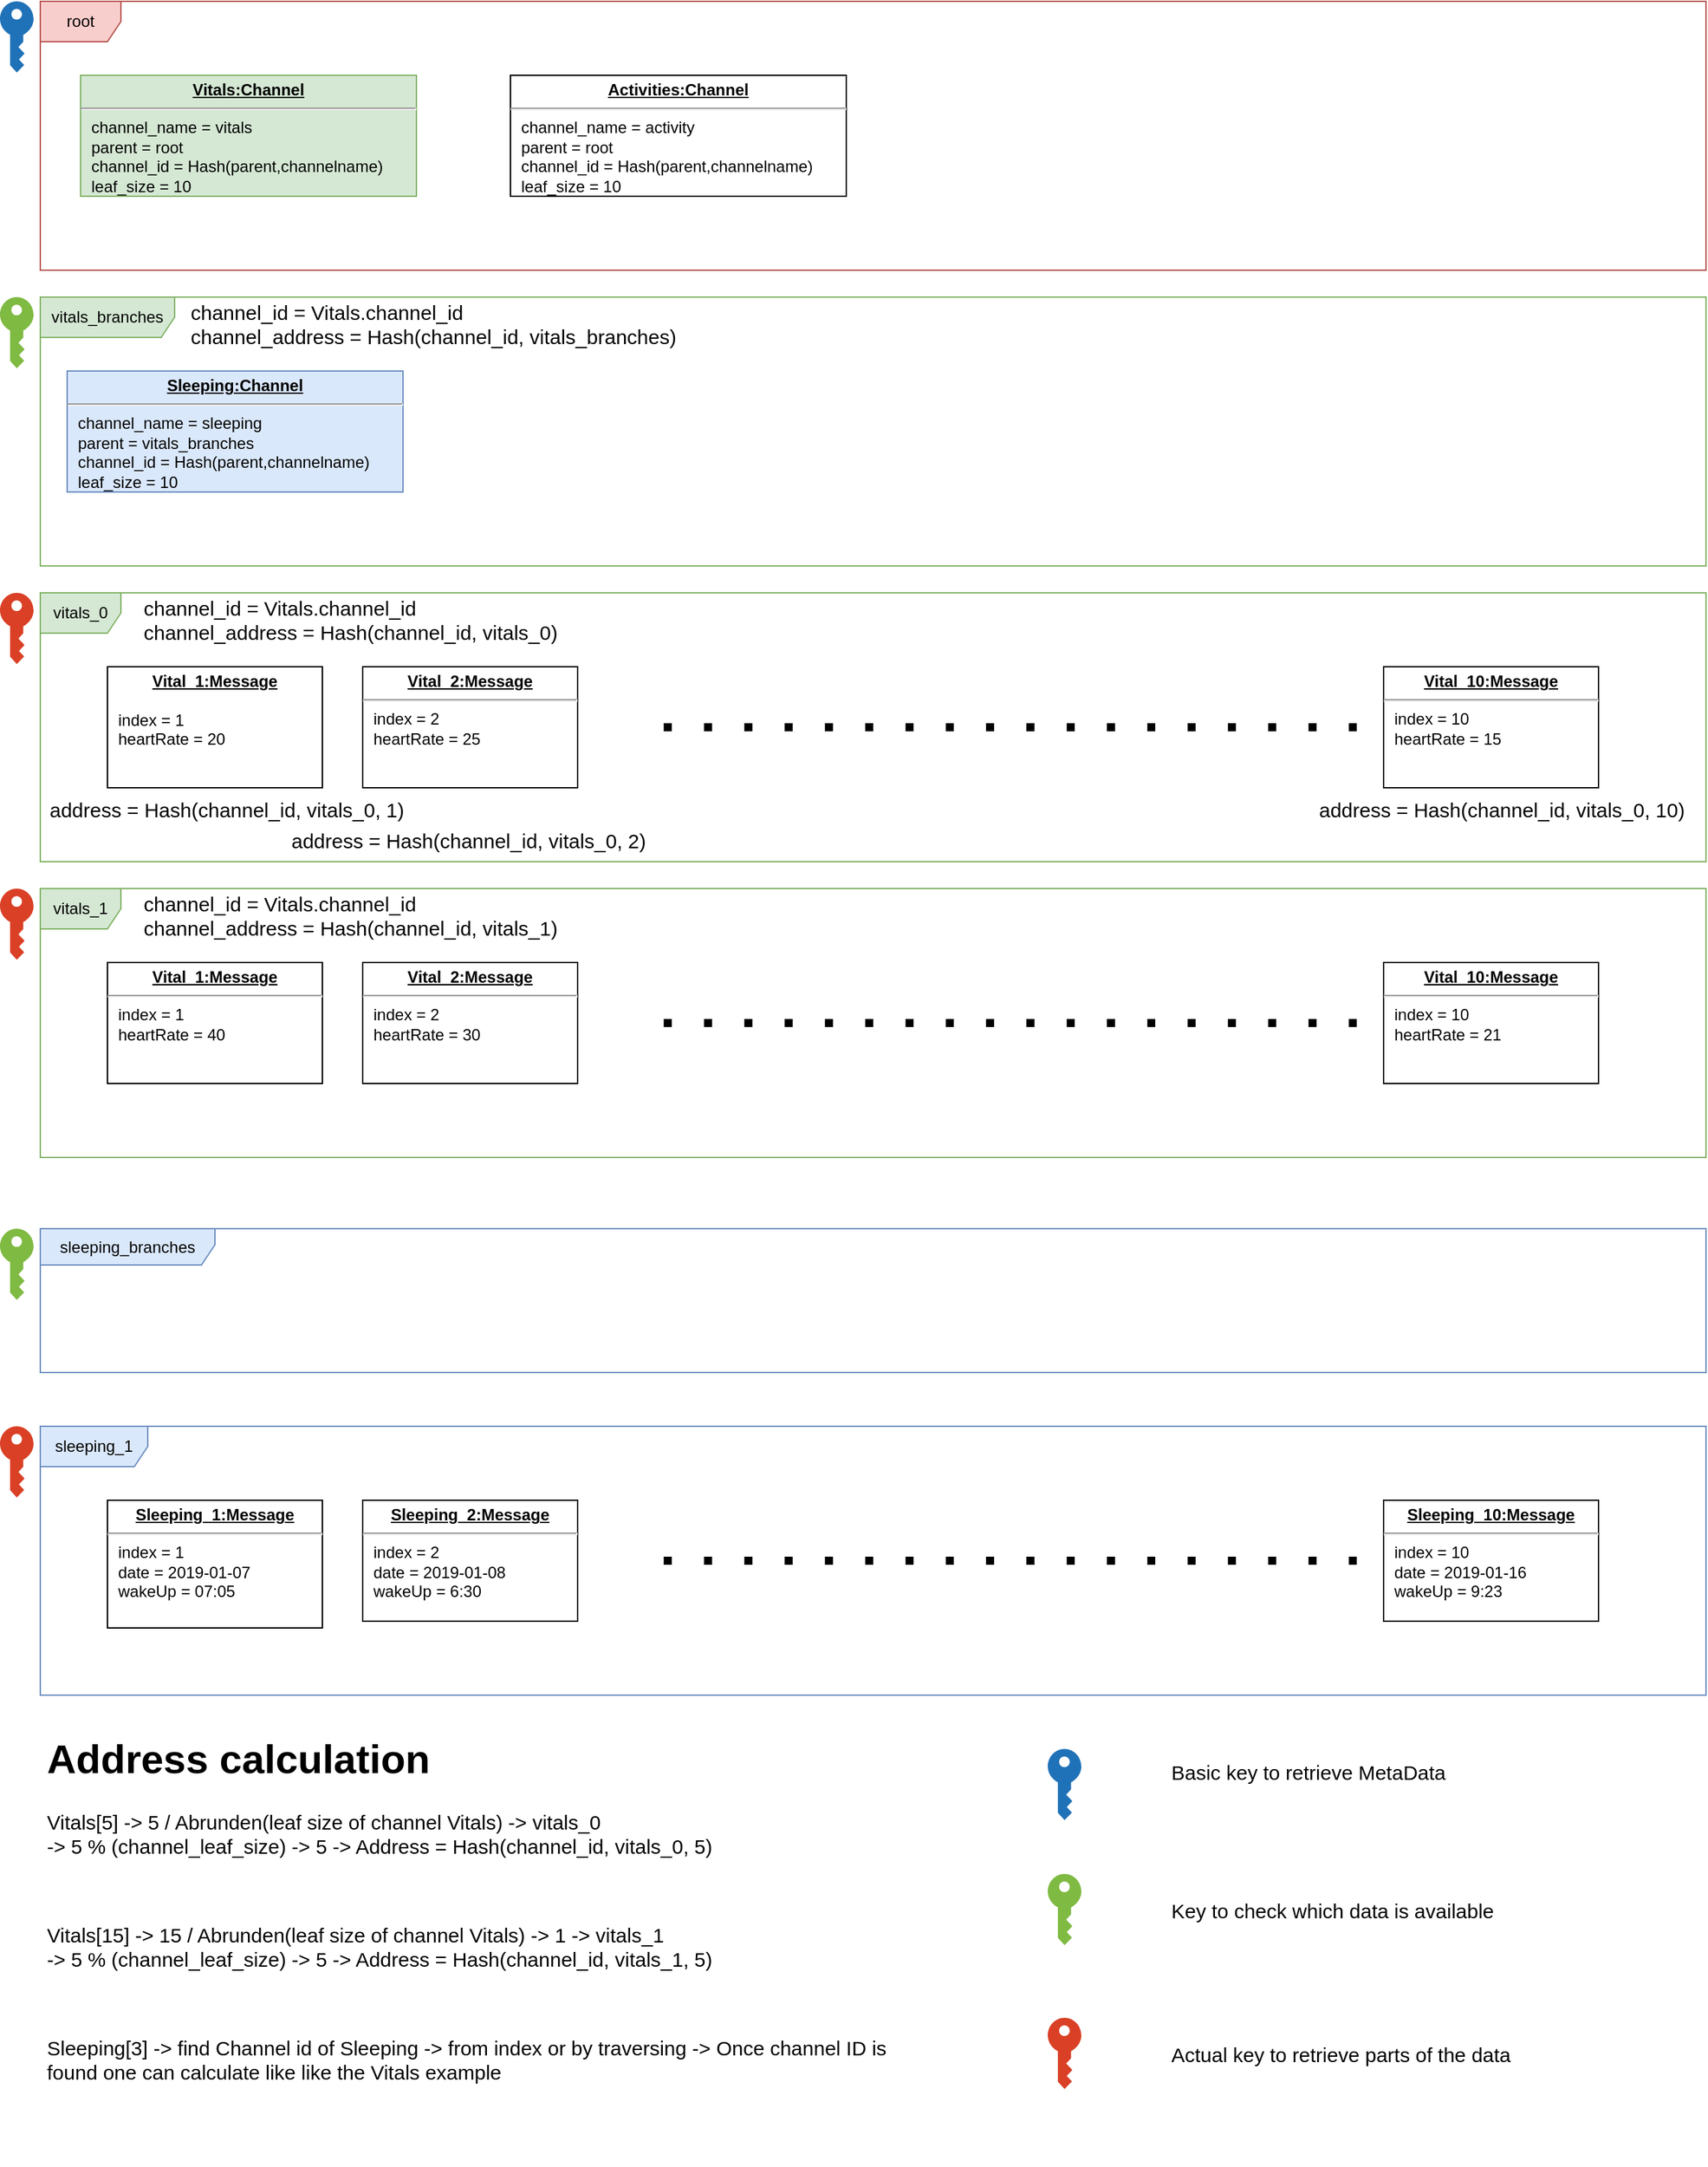 <mxfile version="10.7.1" type="device"><diagram id="OtYFO7lpIY6ABQNvjAls" name="Page-1"><mxGraphModel dx="1078" dy="842" grid="1" gridSize="10" guides="1" tooltips="1" connect="1" arrows="1" fold="1" page="1" pageScale="1" pageWidth="4681" pageHeight="3300" math="0" shadow="0"><root><mxCell id="0"/><mxCell id="1" parent="0"/><mxCell id="ssEi7xs_mYDGOxYnMIqi-2" style="edgeStyle=orthogonalEdgeStyle;rounded=0;html=1;exitX=0.5;exitY=1;exitDx=0;exitDy=0;jettySize=auto;orthogonalLoop=1;" parent="1" edge="1"><mxGeometry relative="1" as="geometry"><mxPoint x="190" y="295" as="sourcePoint"/><mxPoint x="190" y="295" as="targetPoint"/></mxGeometry></mxCell><mxCell id="ssEi7xs_mYDGOxYnMIqi-3" value="root" style="shape=umlFrame;whiteSpace=wrap;html=1;fillColor=#f8cecc;strokeColor=#b85450;" parent="1" vertex="1"><mxGeometry x="80" y="150" width="1240" height="200" as="geometry"/></mxCell><mxCell id="ssEi7xs_mYDGOxYnMIqi-5" value="&lt;p style=&quot;margin: 0px ; margin-top: 4px ; text-align: center ; text-decoration: underline&quot;&gt;&lt;b&gt;Vitals:Channel&lt;/b&gt;&lt;/p&gt;&lt;hr&gt;&lt;p style=&quot;margin: 0px ; margin-left: 8px&quot;&gt;channel_name = vitals&lt;/p&gt;&lt;p style=&quot;margin: 0px ; margin-left: 8px&quot;&gt;parent = root&lt;/p&gt;&lt;p style=&quot;margin: 0px ; margin-left: 8px&quot;&gt;channel_id = Hash(parent,channelname)&lt;/p&gt;&lt;p style=&quot;margin: 0px ; margin-left: 8px&quot;&gt;leaf_size = 10&lt;/p&gt;&lt;p style=&quot;margin: 0px ; margin-left: 8px&quot;&gt;&lt;br&gt;&lt;/p&gt;" style="verticalAlign=top;align=left;overflow=fill;fontSize=12;fontFamily=Helvetica;html=1;fillColor=#d5e8d4;strokeColor=#82b366;" parent="1" vertex="1"><mxGeometry x="110" y="205" width="250" height="90" as="geometry"/></mxCell><mxCell id="ssEi7xs_mYDGOxYnMIqi-6" value="vitals_0" style="shape=umlFrame;whiteSpace=wrap;html=1;fillColor=#d5e8d4;strokeColor=#82b366;" parent="1" vertex="1"><mxGeometry x="80" y="590" width="1240" height="200" as="geometry"/></mxCell><mxCell id="ssEi7xs_mYDGOxYnMIqi-7" value="&lt;p style=&quot;margin: 0px ; margin-top: 4px ; text-align: center ; text-decoration: underline&quot;&gt;&lt;b&gt;Vital_1:Message&lt;/b&gt;&lt;/p&gt;&lt;p style=&quot;margin: 0px ; margin-left: 8px&quot;&gt;&lt;br&gt;&lt;/p&gt;&lt;p style=&quot;margin: 0px ; margin-left: 8px&quot;&gt;index = 1&lt;/p&gt;&lt;p style=&quot;margin: 0px ; margin-left: 8px&quot;&gt;heartRate = 20&lt;/p&gt;" style="verticalAlign=top;align=left;overflow=fill;fontSize=12;fontFamily=Helvetica;html=1;" parent="1" vertex="1"><mxGeometry x="130" y="645" width="160" height="90" as="geometry"/></mxCell><mxCell id="ssEi7xs_mYDGOxYnMIqi-8" value="&lt;p style=&quot;margin: 0px ; margin-top: 4px ; text-align: center ; text-decoration: underline&quot;&gt;&lt;b&gt;Vital_2:Message&lt;/b&gt;&lt;/p&gt;&lt;hr&gt;&lt;p style=&quot;margin: 0px ; margin-left: 8px&quot;&gt;index = 2&lt;/p&gt;&lt;p style=&quot;margin: 0px ; margin-left: 8px&quot;&gt;heartRate = 25&lt;/p&gt;" style="verticalAlign=top;align=left;overflow=fill;fontSize=12;fontFamily=Helvetica;html=1;" parent="1" vertex="1"><mxGeometry x="320" y="645" width="160" height="90" as="geometry"/></mxCell><mxCell id="ssEi7xs_mYDGOxYnMIqi-9" value="&lt;p style=&quot;margin: 0px ; margin-top: 4px ; text-align: center ; text-decoration: underline&quot;&gt;&lt;b&gt;Vital_10:Message&lt;/b&gt;&lt;/p&gt;&lt;hr&gt;&lt;p style=&quot;margin: 0px ; margin-left: 8px&quot;&gt;index = 10&lt;/p&gt;&lt;p style=&quot;margin: 0px ; margin-left: 8px&quot;&gt;heartRate = 15&lt;/p&gt;" style="verticalAlign=top;align=left;overflow=fill;fontSize=12;fontFamily=Helvetica;html=1;" parent="1" vertex="1"><mxGeometry x="1080" y="645" width="160" height="90" as="geometry"/></mxCell><mxCell id="ssEi7xs_mYDGOxYnMIqi-10" value="" style="endArrow=none;dashed=1;html=1;fontSize=15;strokeWidth=6;dashPattern=1 4;curved=1;" parent="1" edge="1"><mxGeometry width="50" height="50" relative="1" as="geometry"><mxPoint x="1060" y="690" as="sourcePoint"/><mxPoint x="530" y="690" as="targetPoint"/></mxGeometry></mxCell><mxCell id="ssEi7xs_mYDGOxYnMIqi-11" value="vitals_1" style="shape=umlFrame;whiteSpace=wrap;html=1;fillColor=#d5e8d4;strokeColor=#82b366;" parent="1" vertex="1"><mxGeometry x="80" y="810" width="1240" height="200" as="geometry"/></mxCell><mxCell id="ssEi7xs_mYDGOxYnMIqi-12" value="&lt;p style=&quot;margin: 0px ; margin-top: 4px ; text-align: center ; text-decoration: underline&quot;&gt;&lt;b&gt;Vital_1:Message&lt;/b&gt;&lt;/p&gt;&lt;hr&gt;&lt;p style=&quot;margin: 0px ; margin-left: 8px&quot;&gt;index = 1&lt;/p&gt;&lt;p style=&quot;margin: 0px ; margin-left: 8px&quot;&gt;heartRate = 40&lt;/p&gt;" style="verticalAlign=top;align=left;overflow=fill;fontSize=12;fontFamily=Helvetica;html=1;" parent="1" vertex="1"><mxGeometry x="130" y="865" width="160" height="90" as="geometry"/></mxCell><mxCell id="ssEi7xs_mYDGOxYnMIqi-13" value="&lt;p style=&quot;margin: 0px ; margin-top: 4px ; text-align: center ; text-decoration: underline&quot;&gt;&lt;b&gt;Vital_2:Message&lt;/b&gt;&lt;/p&gt;&lt;hr&gt;&lt;p style=&quot;margin: 0px ; margin-left: 8px&quot;&gt;index = 2&lt;/p&gt;&lt;p style=&quot;margin: 0px ; margin-left: 8px&quot;&gt;heartRate = 30&lt;/p&gt;" style="verticalAlign=top;align=left;overflow=fill;fontSize=12;fontFamily=Helvetica;html=1;" parent="1" vertex="1"><mxGeometry x="320" y="865" width="160" height="90" as="geometry"/></mxCell><mxCell id="ssEi7xs_mYDGOxYnMIqi-14" value="&lt;p style=&quot;margin: 0px ; margin-top: 4px ; text-align: center ; text-decoration: underline&quot;&gt;&lt;b&gt;Vital_10:Message&lt;/b&gt;&lt;/p&gt;&lt;hr&gt;&lt;p style=&quot;margin: 0px ; margin-left: 8px&quot;&gt;index = 10&lt;/p&gt;&lt;p style=&quot;margin: 0px ; margin-left: 8px&quot;&gt;heartRate = 21&lt;/p&gt;" style="verticalAlign=top;align=left;overflow=fill;fontSize=12;fontFamily=Helvetica;html=1;" parent="1" vertex="1"><mxGeometry x="1080" y="865" width="160" height="90" as="geometry"/></mxCell><mxCell id="ssEi7xs_mYDGOxYnMIqi-15" value="" style="endArrow=none;dashed=1;html=1;fontSize=15;strokeWidth=6;dashPattern=1 4;curved=1;" parent="1" edge="1"><mxGeometry width="50" height="50" relative="1" as="geometry"><mxPoint x="1060" y="910" as="sourcePoint"/><mxPoint x="530" y="910" as="targetPoint"/></mxGeometry></mxCell><mxCell id="ssEi7xs_mYDGOxYnMIqi-16" value="&lt;p style=&quot;margin: 0px ; margin-top: 4px ; text-align: center ; text-decoration: underline&quot;&gt;&lt;b&gt;Activities:Channel&lt;/b&gt;&lt;/p&gt;&lt;hr&gt;&lt;p style=&quot;margin: 0px ; margin-left: 8px&quot;&gt;channel_name = activity&lt;/p&gt;&lt;p style=&quot;margin: 0px ; margin-left: 8px&quot;&gt;parent = root&lt;/p&gt;&lt;p style=&quot;margin: 0px ; margin-left: 8px&quot;&gt;channel_id = Hash(parent,channelname)&lt;/p&gt;&lt;p style=&quot;margin: 0px ; margin-left: 8px&quot;&gt;leaf_size = 10&lt;/p&gt;&lt;p style=&quot;margin: 0px ; margin-left: 8px&quot;&gt;&lt;br&gt;&lt;/p&gt;" style="verticalAlign=top;align=left;overflow=fill;fontSize=12;fontFamily=Helvetica;html=1;" parent="1" vertex="1"><mxGeometry x="430" y="205" width="250" height="90" as="geometry"/></mxCell><mxCell id="ssEi7xs_mYDGOxYnMIqi-17" value="vitals_branches" style="shape=umlFrame;whiteSpace=wrap;html=1;width=100;height=30;fillColor=#d5e8d4;strokeColor=#82b366;" parent="1" vertex="1"><mxGeometry x="80" y="370" width="1240" height="200" as="geometry"/></mxCell><mxCell id="ssEi7xs_mYDGOxYnMIqi-22" value="&lt;p style=&quot;margin: 0px ; margin-top: 4px ; text-align: center ; text-decoration: underline&quot;&gt;&lt;b&gt;Sleeping:Channel&lt;/b&gt;&lt;/p&gt;&lt;hr&gt;&lt;p style=&quot;margin: 0px ; margin-left: 8px&quot;&gt;channel_name = sleeping&lt;/p&gt;&lt;p style=&quot;margin: 0px ; margin-left: 8px&quot;&gt;parent = vitals_branches&lt;/p&gt;&lt;p style=&quot;margin: 0px ; margin-left: 8px&quot;&gt;channel_id = Hash(parent,channelname)&lt;/p&gt;&lt;p style=&quot;margin: 0px ; margin-left: 8px&quot;&gt;leaf_size = 10&lt;/p&gt;&lt;p style=&quot;margin: 0px ; margin-left: 8px&quot;&gt;&lt;br&gt;&lt;/p&gt;" style="verticalAlign=top;align=left;overflow=fill;fontSize=12;fontFamily=Helvetica;html=1;fillColor=#dae8fc;strokeColor=#6c8ebf;" parent="1" vertex="1"><mxGeometry x="100" y="425" width="250" height="90" as="geometry"/></mxCell><mxCell id="ssEi7xs_mYDGOxYnMIqi-23" value="&lt;span&gt;sleeping&lt;/span&gt;_branches" style="shape=umlFrame;whiteSpace=wrap;html=1;width=130;height=27;fillColor=#dae8fc;strokeColor=#6c8ebf;" parent="1" vertex="1"><mxGeometry x="80" y="1063" width="1240" height="107" as="geometry"/></mxCell><mxCell id="ssEi7xs_mYDGOxYnMIqi-25" value="sleeping_1" style="shape=umlFrame;whiteSpace=wrap;html=1;width=80;height=30;fillColor=#dae8fc;strokeColor=#6c8ebf;" parent="1" vertex="1"><mxGeometry x="80" y="1210" width="1240" height="200" as="geometry"/></mxCell><mxCell id="ssEi7xs_mYDGOxYnMIqi-27" value="&lt;p style=&quot;margin: 0px ; margin-top: 4px ; text-align: center ; text-decoration: underline&quot;&gt;&lt;b&gt;Sleeping_2:Message&lt;/b&gt;&lt;/p&gt;&lt;hr&gt;&lt;p style=&quot;margin: 0px ; margin-left: 8px&quot;&gt;index = 2&lt;/p&gt;&lt;p style=&quot;margin: 0px ; margin-left: 8px&quot;&gt;date = 2019-01-08&lt;br&gt;&lt;/p&gt;&lt;p style=&quot;margin: 0px ; margin-left: 8px&quot;&gt;wakeUp = 6:30&lt;/p&gt;&lt;p style=&quot;margin: 0px ; margin-left: 8px&quot;&gt;&lt;br&gt;&lt;/p&gt;" style="verticalAlign=top;align=left;overflow=fill;fontSize=12;fontFamily=Helvetica;html=1;" parent="1" vertex="1"><mxGeometry x="320" y="1265" width="160" height="90" as="geometry"/></mxCell><mxCell id="ssEi7xs_mYDGOxYnMIqi-28" value="&lt;p style=&quot;margin: 0px ; margin-top: 4px ; text-align: center ; text-decoration: underline&quot;&gt;&lt;b&gt;Sleeping_10:Message&lt;/b&gt;&lt;/p&gt;&lt;hr&gt;&lt;p style=&quot;margin: 0px ; margin-left: 8px&quot;&gt;index = 10&lt;/p&gt;&lt;p style=&quot;margin: 0px ; margin-left: 8px&quot;&gt;date = 2019-01-16&lt;/p&gt;&lt;p style=&quot;margin: 0px ; margin-left: 8px&quot;&gt;wakeUp = 9:23&lt;/p&gt;" style="verticalAlign=top;align=left;overflow=fill;fontSize=12;fontFamily=Helvetica;html=1;" parent="1" vertex="1"><mxGeometry x="1080" y="1265" width="160" height="90" as="geometry"/></mxCell><mxCell id="ssEi7xs_mYDGOxYnMIqi-29" value="" style="endArrow=none;dashed=1;html=1;fontSize=15;strokeWidth=6;dashPattern=1 4;curved=1;" parent="1" edge="1"><mxGeometry width="50" height="50" relative="1" as="geometry"><mxPoint x="1060" y="1310" as="sourcePoint"/><mxPoint x="530" y="1310" as="targetPoint"/></mxGeometry></mxCell><mxCell id="ssEi7xs_mYDGOxYnMIqi-30" value="&lt;p style=&quot;margin: 0px ; margin-top: 4px ; text-align: center ; text-decoration: underline&quot;&gt;&lt;b&gt;Sleeping_1:Message&lt;/b&gt;&lt;/p&gt;&lt;hr&gt;&lt;p style=&quot;margin: 0px ; margin-left: 8px&quot;&gt;index = 1&lt;/p&gt;&lt;p style=&quot;margin: 0px ; margin-left: 8px&quot;&gt;date = 2019-01-07&lt;/p&gt;&lt;p style=&quot;margin: 0px ; margin-left: 8px&quot;&gt;wakeUp = 07:05&lt;/p&gt;&lt;p style=&quot;margin: 0px ; margin-left: 8px&quot;&gt;&lt;br&gt;&lt;/p&gt;" style="verticalAlign=top;align=left;overflow=fill;fontSize=12;fontFamily=Helvetica;html=1;" parent="1" vertex="1"><mxGeometry x="130" y="1265" width="160" height="95" as="geometry"/></mxCell><mxCell id="ssEi7xs_mYDGOxYnMIqi-34" value="&lt;h1&gt;Address calculation&lt;/h1&gt;&lt;p&gt;Vitals[5] -&amp;gt; 5 / Abrunden(leaf size of channel Vitals) -&amp;gt; vitals_0&lt;br&gt;-&amp;gt; 5 % (channel_leaf_size) -&amp;gt; 5 -&amp;gt; Address = Hash(channel_id, vitals_0, 5)&lt;/p&gt;&lt;p&gt;&lt;br&gt;&lt;/p&gt;&lt;p&gt;Vitals[15] -&amp;gt; 15 / Abrunden(leaf size of channel Vitals) -&amp;gt; 1 -&amp;gt; vitals_1&lt;br&gt;-&amp;gt; 5 % (channel_leaf_size) -&amp;gt; 5 -&amp;gt; Address = Hash(channel_id, vitals_1, 5)&lt;br&gt;&lt;/p&gt;&lt;p&gt;&lt;br&gt;&lt;/p&gt;&lt;p&gt;Sleeping[3] -&amp;gt; find Channel id of Sleeping -&amp;gt; from index or by traversing -&amp;gt; Once channel ID is found one can calculate like like the Vitals example&amp;nbsp;&lt;/p&gt;" style="text;html=1;strokeColor=none;fillColor=none;spacing=5;spacingTop=-20;whiteSpace=wrap;overflow=hidden;rounded=0;fontSize=15;" parent="1" vertex="1"><mxGeometry x="80" y="1430" width="650" height="330" as="geometry"/></mxCell><mxCell id="ssEi7xs_mYDGOxYnMIqi-35" value="channel_id = Vitals.channel_id&lt;br&gt;channel_address = Hash(channel_id, vitals_0)" style="text;html=1;resizable=0;points=[];autosize=1;align=left;verticalAlign=top;spacingTop=-4;fontSize=15;" parent="1" vertex="1"><mxGeometry x="155" y="590" width="320" height="40" as="geometry"/></mxCell><mxCell id="ssEi7xs_mYDGOxYnMIqi-36" value="channel_id = Vitals.channel_id&lt;br&gt;channel_address = Hash(channel_id, vitals_1)" style="text;html=1;resizable=0;points=[];autosize=1;align=left;verticalAlign=top;spacingTop=-4;fontSize=15;" parent="1" vertex="1"><mxGeometry x="155" y="810" width="320" height="40" as="geometry"/></mxCell><mxCell id="ssEi7xs_mYDGOxYnMIqi-37" value="channel_id = Vitals.channel_id&lt;br&gt;channel_address = Hash(channel_id,&amp;nbsp;&lt;span&gt;vitals_branches&lt;/span&gt;)" style="text;html=1;resizable=0;points=[];autosize=1;align=left;verticalAlign=top;spacingTop=-4;fontSize=15;" parent="1" vertex="1"><mxGeometry x="190" y="370" width="380" height="40" as="geometry"/></mxCell><mxCell id="ssEi7xs_mYDGOxYnMIqi-38" value="address = Hash(channel_id, vitals_0, 1)" style="text;html=1;resizable=0;points=[];autosize=1;align=left;verticalAlign=top;spacingTop=-4;fontSize=15;" parent="1" vertex="1"><mxGeometry x="85" y="740" width="280" height="20" as="geometry"/></mxCell><mxCell id="ssEi7xs_mYDGOxYnMIqi-39" value="address = Hash(channel_id, vitals_0, 2)" style="text;html=1;resizable=0;points=[];autosize=1;align=left;verticalAlign=top;spacingTop=-4;fontSize=15;" parent="1" vertex="1"><mxGeometry x="265" y="762.5" width="280" height="20" as="geometry"/></mxCell><mxCell id="ssEi7xs_mYDGOxYnMIqi-40" value="address = Hash(channel_id, vitals_0, 10)" style="text;html=1;resizable=0;points=[];autosize=1;align=left;verticalAlign=top;spacingTop=-4;fontSize=15;" parent="1" vertex="1"><mxGeometry x="1030" y="740" width="290" height="20" as="geometry"/></mxCell><mxCell id="ssEi7xs_mYDGOxYnMIqi-44" value="" style="shadow=0;dashed=0;html=1;strokeColor=none;labelPosition=center;verticalLabelPosition=bottom;verticalAlign=top;outlineConnect=0;align=center;shape=mxgraph.office.security.key_permissions;fillColor=#DA4026;fontSize=15;" parent="1" vertex="1"><mxGeometry x="50" y="1210" width="25" height="53" as="geometry"/></mxCell><mxCell id="ssEi7xs_mYDGOxYnMIqi-45" value="" style="shadow=0;dashed=0;html=1;strokeColor=none;labelPosition=center;verticalLabelPosition=bottom;verticalAlign=top;outlineConnect=0;align=center;shape=mxgraph.office.security.key_permissions;fillColor=#DA4026;fontSize=15;" parent="1" vertex="1"><mxGeometry x="50" y="810" width="25" height="53" as="geometry"/></mxCell><mxCell id="ssEi7xs_mYDGOxYnMIqi-46" value="" style="shadow=0;dashed=0;html=1;strokeColor=none;labelPosition=center;verticalLabelPosition=bottom;verticalAlign=top;outlineConnect=0;align=center;shape=mxgraph.office.security.key_permissions;fillColor=#DA4026;fontSize=15;" parent="1" vertex="1"><mxGeometry x="50" y="590" width="25" height="53" as="geometry"/></mxCell><mxCell id="ssEi7xs_mYDGOxYnMIqi-48" value="" style="shadow=0;dashed=0;html=1;strokeColor=none;labelPosition=center;verticalLabelPosition=bottom;verticalAlign=top;outlineConnect=0;align=center;shape=mxgraph.office.security.key_permissions;fillColor=#7FBA42;fontSize=15;" parent="1" vertex="1"><mxGeometry x="50" y="370" width="25" height="53" as="geometry"/></mxCell><mxCell id="ssEi7xs_mYDGOxYnMIqi-49" value="" style="shadow=0;dashed=0;html=1;strokeColor=none;labelPosition=center;verticalLabelPosition=bottom;verticalAlign=top;outlineConnect=0;align=center;shape=mxgraph.office.security.key_permissions;fillColor=#7FBA42;fontSize=15;" parent="1" vertex="1"><mxGeometry x="50" y="1063" width="25" height="53" as="geometry"/></mxCell><mxCell id="ssEi7xs_mYDGOxYnMIqi-50" value="" style="shadow=0;dashed=0;html=1;strokeColor=none;labelPosition=center;verticalLabelPosition=bottom;verticalAlign=top;outlineConnect=0;align=center;shape=mxgraph.office.security.key_permissions;fillColor=#2072B8;fontSize=15;" parent="1" vertex="1"><mxGeometry x="50" y="150" width="25" height="53" as="geometry"/></mxCell><mxCell id="ssEi7xs_mYDGOxYnMIqi-51" value="" style="shadow=0;dashed=0;html=1;strokeColor=none;labelPosition=center;verticalLabelPosition=bottom;verticalAlign=top;outlineConnect=0;align=center;shape=mxgraph.office.security.key_permissions;fillColor=#2072B8;fontSize=15;" parent="1" vertex="1"><mxGeometry x="830" y="1450" width="25" height="53" as="geometry"/></mxCell><mxCell id="ssEi7xs_mYDGOxYnMIqi-52" value="" style="shadow=0;dashed=0;html=1;strokeColor=none;labelPosition=center;verticalLabelPosition=bottom;verticalAlign=top;outlineConnect=0;align=center;shape=mxgraph.office.security.key_permissions;fillColor=#7FBA42;fontSize=15;" parent="1" vertex="1"><mxGeometry x="830" y="1543" width="25" height="53" as="geometry"/></mxCell><mxCell id="ssEi7xs_mYDGOxYnMIqi-53" value="" style="shadow=0;dashed=0;html=1;strokeColor=none;labelPosition=center;verticalLabelPosition=bottom;verticalAlign=top;outlineConnect=0;align=center;shape=mxgraph.office.security.key_permissions;fillColor=#DA4026;fontSize=15;" parent="1" vertex="1"><mxGeometry x="830" y="1650" width="25" height="53" as="geometry"/></mxCell><mxCell id="ssEi7xs_mYDGOxYnMIqi-54" value="Basic key to retrieve MetaData" style="text;html=1;strokeColor=none;fillColor=none;align=left;verticalAlign=middle;whiteSpace=wrap;rounded=0;fontSize=15;" parent="1" vertex="1"><mxGeometry x="920" y="1456.5" width="250" height="20" as="geometry"/></mxCell><mxCell id="ssEi7xs_mYDGOxYnMIqi-55" value="Key to check which data is available" style="text;html=1;strokeColor=none;fillColor=none;align=left;verticalAlign=middle;whiteSpace=wrap;rounded=0;fontSize=15;" parent="1" vertex="1"><mxGeometry x="920" y="1559.5" width="250" height="20" as="geometry"/></mxCell><mxCell id="ssEi7xs_mYDGOxYnMIqi-56" value="Actual key to retrieve parts of the data" style="text;html=1;strokeColor=none;fillColor=none;align=left;verticalAlign=middle;whiteSpace=wrap;rounded=0;fontSize=15;" parent="1" vertex="1"><mxGeometry x="920" y="1667" width="295" height="20" as="geometry"/></mxCell></root></mxGraphModel></diagram><diagram id="_jY6W2Mvd1FcLqRGqaI2" name="Page-2"><mxGraphModel dx="1078" dy="842" grid="1" gridSize="10" guides="1" tooltips="1" connect="1" arrows="1" fold="1" page="1" pageScale="1" pageWidth="827" pageHeight="1169" math="0" shadow="0"><root><mxCell id="CAGzG-sLhQFuQuBlRzHH-0"/><mxCell id="CAGzG-sLhQFuQuBlRzHH-1" parent="CAGzG-sLhQFuQuBlRzHH-0"/><mxCell id="b_i5HoSqYk5tTpzCdS3O-0" value="DataChannel&lt;br&gt;ID: DATA&lt;br&gt;" style="strokeWidth=2;html=1;shape=mxgraph.flowchart.stored_data;whiteSpace=wrap;" vertex="1" parent="CAGzG-sLhQFuQuBlRzHH-1"><mxGeometry x="80" y="50" width="100" height="60" as="geometry"/></mxCell><mxCell id="b_i5HoSqYk5tTpzCdS3O-1" value="KeyChannel&lt;br&gt;ID: KEY&lt;br&gt;" style="strokeWidth=2;html=1;shape=mxgraph.flowchart.stored_data;whiteSpace=wrap;" vertex="1" parent="CAGzG-sLhQFuQuBlRzHH-1"><mxGeometry x="300" y="200" width="100" height="60" as="geometry"/></mxCell></root></mxGraphModel></diagram></mxfile>